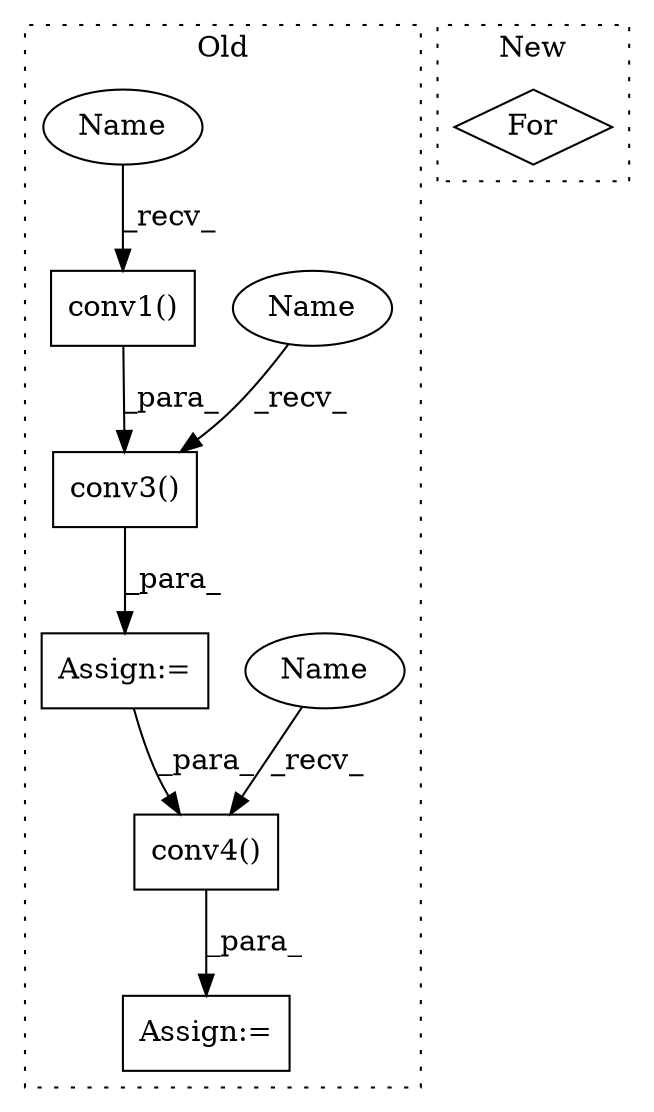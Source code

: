 digraph G {
subgraph cluster0 {
1 [label="conv4()" a="75" s="6756,6774" l="11,1" shape="box"];
3 [label="Assign:=" a="68" s="7178" l="3" shape="box"];
4 [label="conv1()" a="75" s="6648,6660" l="11,1" shape="box"];
5 [label="conv3()" a="75" s="6718,6736" l="11,1" shape="box"];
6 [label="Assign:=" a="68" s="6715" l="3" shape="box"];
7 [label="Name" a="87" s="6718" l="4" shape="ellipse"];
8 [label="Name" a="87" s="6756" l="4" shape="ellipse"];
9 [label="Name" a="87" s="6648" l="4" shape="ellipse"];
label = "Old";
style="dotted";
}
subgraph cluster1 {
2 [label="For" a="107" s="4891,4935" l="4,14" shape="diamond"];
label = "New";
style="dotted";
}
1 -> 3 [label="_para_"];
4 -> 5 [label="_para_"];
5 -> 6 [label="_para_"];
6 -> 1 [label="_para_"];
7 -> 5 [label="_recv_"];
8 -> 1 [label="_recv_"];
9 -> 4 [label="_recv_"];
}